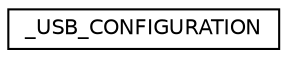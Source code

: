 digraph "Graphical Class Hierarchy"
{
  edge [fontname="Helvetica",fontsize="10",labelfontname="Helvetica",labelfontsize="10"];
  node [fontname="Helvetica",fontsize="10",shape=record];
  rankdir="LR";
  Node1 [label="_USB_CONFIGURATION",height=0.2,width=0.4,color="black", fillcolor="white", style="filled",URL="$struct___u_s_b___c_o_n_f_i_g_u_r_a_t_i_o_n.html"];
}
